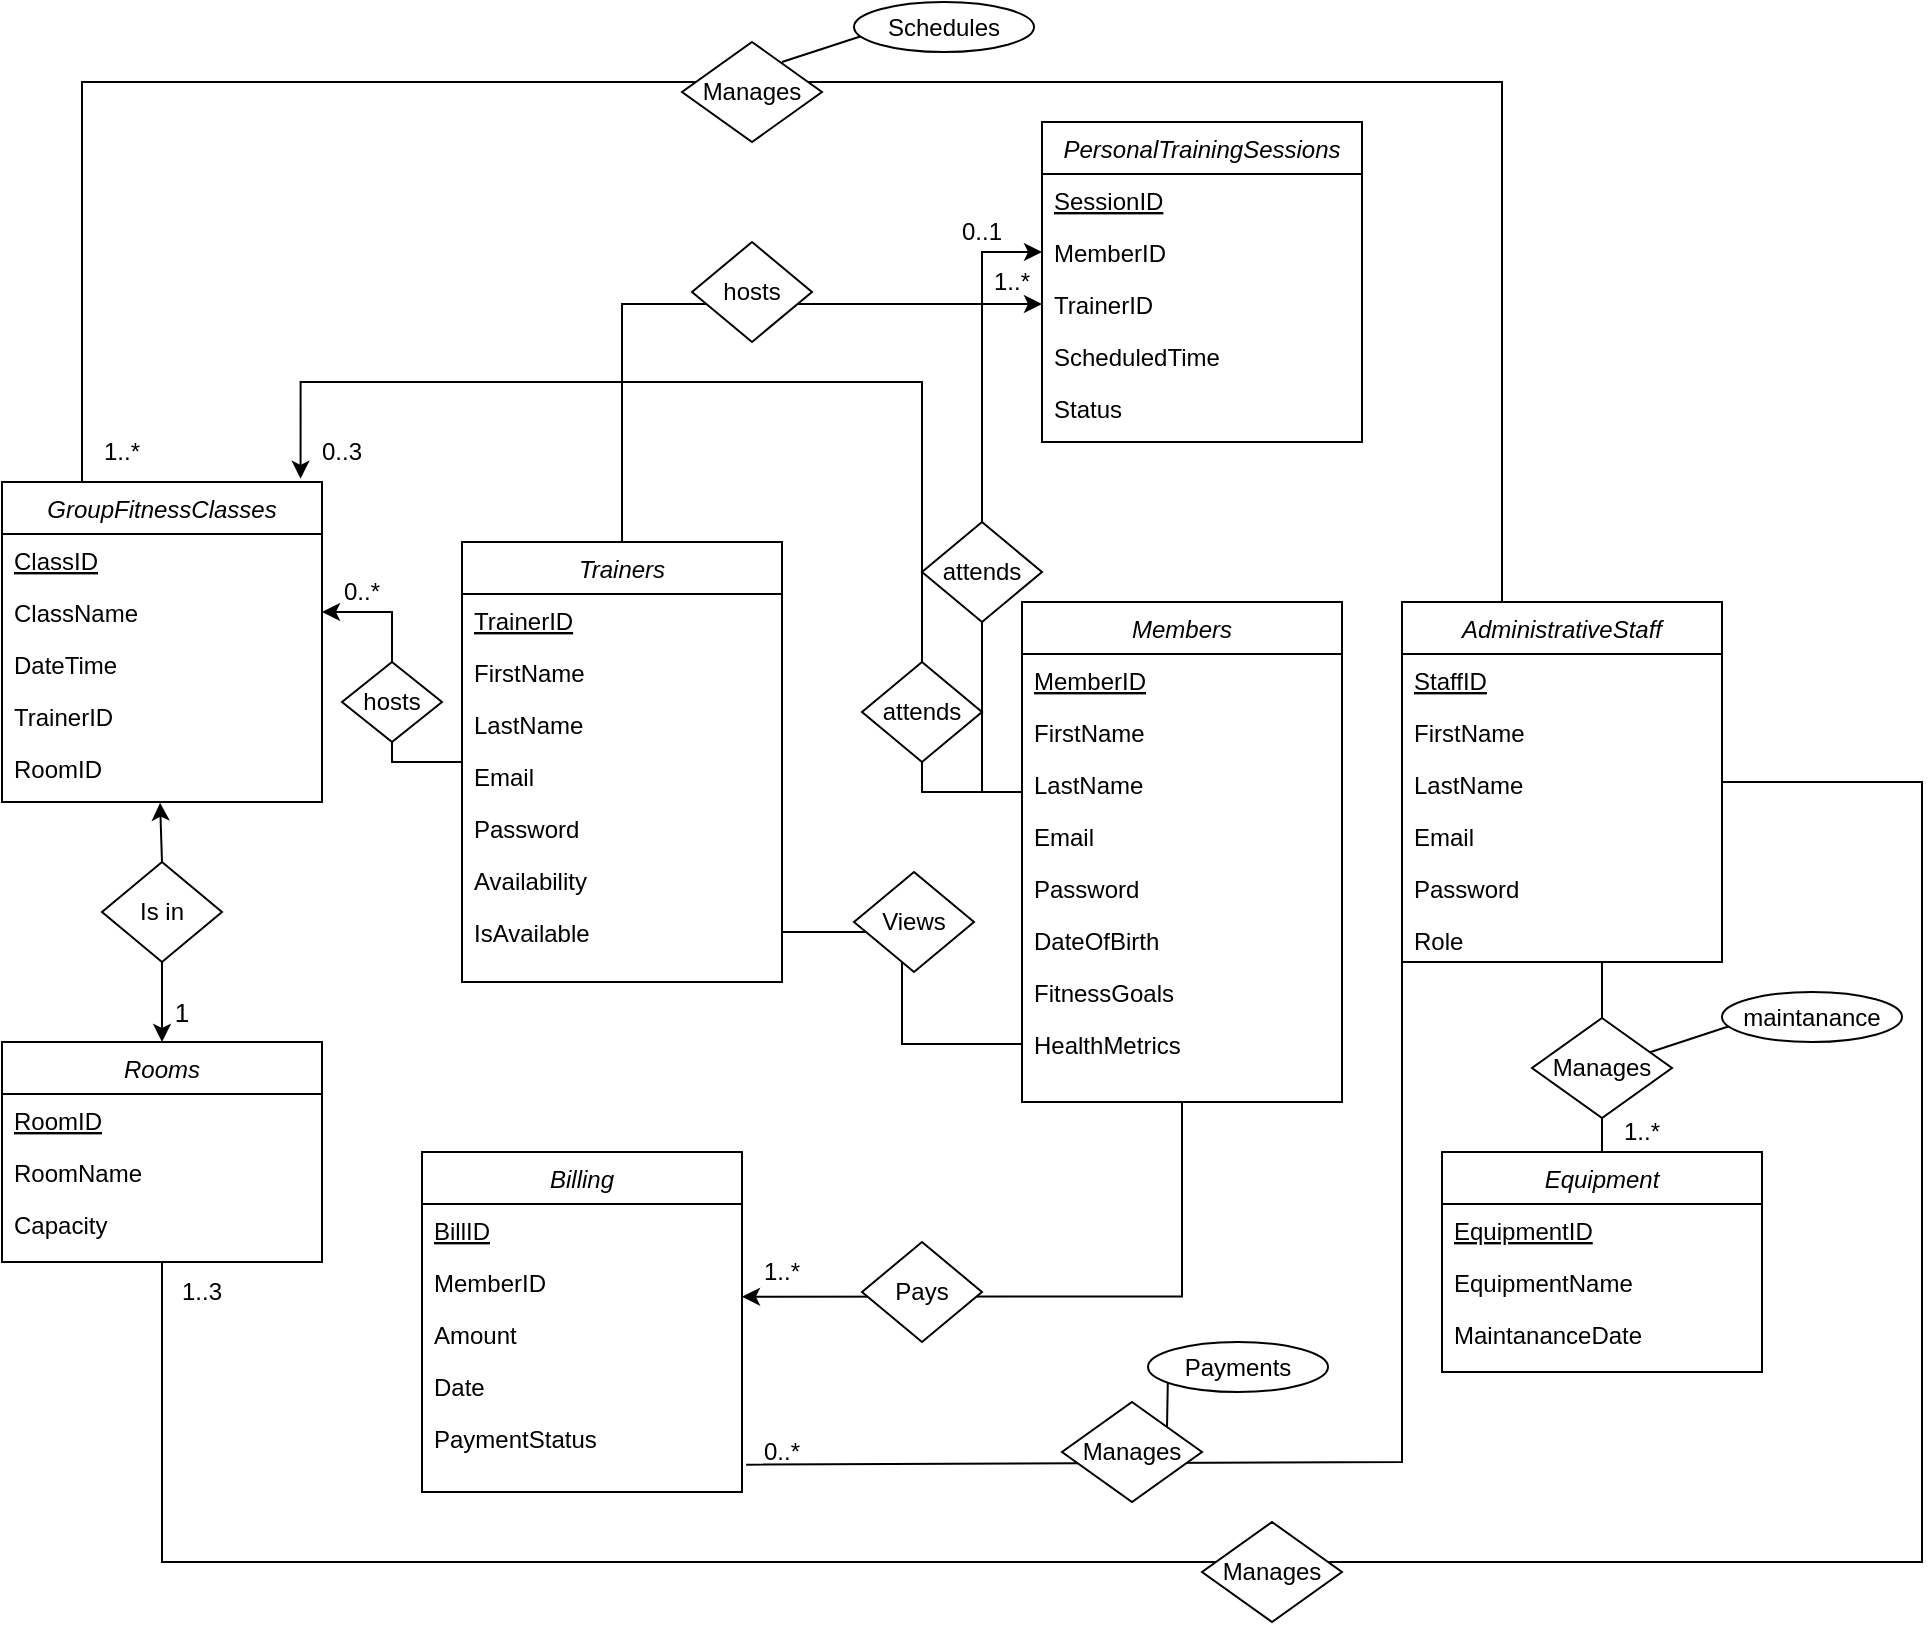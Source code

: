 <mxfile version="24.2.2" type="device">
  <diagram id="C5RBs43oDa-KdzZeNtuy" name="Page-1">
    <mxGraphModel dx="1494" dy="1016" grid="1" gridSize="10" guides="1" tooltips="1" connect="1" arrows="1" fold="1" page="1" pageScale="1" pageWidth="1654" pageHeight="1169" math="0" shadow="0">
      <root>
        <mxCell id="WIyWlLk6GJQsqaUBKTNV-0" />
        <mxCell id="WIyWlLk6GJQsqaUBKTNV-1" parent="WIyWlLk6GJQsqaUBKTNV-0" />
        <mxCell id="zkfFHV4jXpPFQw0GAbJ--0" value="Rooms" style="swimlane;fontStyle=2;align=center;verticalAlign=top;childLayout=stackLayout;horizontal=1;startSize=26;horizontalStack=0;resizeParent=1;resizeLast=0;collapsible=1;marginBottom=0;rounded=0;shadow=0;strokeWidth=1;" parent="WIyWlLk6GJQsqaUBKTNV-1" vertex="1">
          <mxGeometry x="340" y="620" width="160" height="110" as="geometry">
            <mxRectangle x="230" y="140" width="160" height="26" as="alternateBounds" />
          </mxGeometry>
        </mxCell>
        <mxCell id="zkfFHV4jXpPFQw0GAbJ--1" value="RoomID" style="text;align=left;verticalAlign=top;spacingLeft=4;spacingRight=4;overflow=hidden;rotatable=0;points=[[0,0.5],[1,0.5]];portConstraint=eastwest;fontStyle=4" parent="zkfFHV4jXpPFQw0GAbJ--0" vertex="1">
          <mxGeometry y="26" width="160" height="26" as="geometry" />
        </mxCell>
        <mxCell id="zkfFHV4jXpPFQw0GAbJ--2" value="RoomName" style="text;align=left;verticalAlign=top;spacingLeft=4;spacingRight=4;overflow=hidden;rotatable=0;points=[[0,0.5],[1,0.5]];portConstraint=eastwest;rounded=0;shadow=0;html=0;" parent="zkfFHV4jXpPFQw0GAbJ--0" vertex="1">
          <mxGeometry y="52" width="160" height="26" as="geometry" />
        </mxCell>
        <mxCell id="zkfFHV4jXpPFQw0GAbJ--3" value="Capacity" style="text;align=left;verticalAlign=top;spacingLeft=4;spacingRight=4;overflow=hidden;rotatable=0;points=[[0,0.5],[1,0.5]];portConstraint=eastwest;rounded=0;shadow=0;html=0;" parent="zkfFHV4jXpPFQw0GAbJ--0" vertex="1">
          <mxGeometry y="78" width="160" height="26" as="geometry" />
        </mxCell>
        <mxCell id="oK631P8TpG3E1e_rXetV-76" style="edgeStyle=orthogonalEdgeStyle;rounded=0;orthogonalLoop=1;jettySize=auto;html=1;entryX=0;entryY=0.5;entryDx=0;entryDy=0;" edge="1" parent="WIyWlLk6GJQsqaUBKTNV-1" source="oK631P8TpG3E1e_rXetV-6" target="oK631P8TpG3E1e_rXetV-24">
          <mxGeometry relative="1" as="geometry">
            <Array as="points">
              <mxPoint x="830" y="495" />
              <mxPoint x="830" y="225" />
            </Array>
          </mxGeometry>
        </mxCell>
        <mxCell id="oK631P8TpG3E1e_rXetV-81" style="edgeStyle=orthogonalEdgeStyle;rounded=0;orthogonalLoop=1;jettySize=auto;html=1;entryX=0.933;entryY=-0.01;entryDx=0;entryDy=0;entryPerimeter=0;" edge="1" parent="WIyWlLk6GJQsqaUBKTNV-1" source="oK631P8TpG3E1e_rXetV-6" target="oK631P8TpG3E1e_rXetV-30">
          <mxGeometry relative="1" as="geometry">
            <mxPoint x="710" y="245" as="targetPoint" />
            <Array as="points">
              <mxPoint x="800" y="495" />
              <mxPoint x="800" y="290" />
              <mxPoint x="489" y="290" />
            </Array>
          </mxGeometry>
        </mxCell>
        <mxCell id="oK631P8TpG3E1e_rXetV-6" value="Members" style="swimlane;fontStyle=2;align=center;verticalAlign=top;childLayout=stackLayout;horizontal=1;startSize=26;horizontalStack=0;resizeParent=1;resizeLast=0;collapsible=1;marginBottom=0;rounded=0;shadow=0;strokeWidth=1;" vertex="1" parent="WIyWlLk6GJQsqaUBKTNV-1">
          <mxGeometry x="850" y="400" width="160" height="250" as="geometry">
            <mxRectangle x="230" y="140" width="160" height="26" as="alternateBounds" />
          </mxGeometry>
        </mxCell>
        <mxCell id="oK631P8TpG3E1e_rXetV-7" value="MemberID" style="text;align=left;verticalAlign=top;spacingLeft=4;spacingRight=4;overflow=hidden;rotatable=0;points=[[0,0.5],[1,0.5]];portConstraint=eastwest;fontStyle=4" vertex="1" parent="oK631P8TpG3E1e_rXetV-6">
          <mxGeometry y="26" width="160" height="26" as="geometry" />
        </mxCell>
        <mxCell id="oK631P8TpG3E1e_rXetV-8" value="FirstName" style="text;align=left;verticalAlign=top;spacingLeft=4;spacingRight=4;overflow=hidden;rotatable=0;points=[[0,0.5],[1,0.5]];portConstraint=eastwest;rounded=0;shadow=0;html=0;" vertex="1" parent="oK631P8TpG3E1e_rXetV-6">
          <mxGeometry y="52" width="160" height="26" as="geometry" />
        </mxCell>
        <mxCell id="oK631P8TpG3E1e_rXetV-9" value="LastName" style="text;align=left;verticalAlign=top;spacingLeft=4;spacingRight=4;overflow=hidden;rotatable=0;points=[[0,0.5],[1,0.5]];portConstraint=eastwest;rounded=0;shadow=0;html=0;" vertex="1" parent="oK631P8TpG3E1e_rXetV-6">
          <mxGeometry y="78" width="160" height="26" as="geometry" />
        </mxCell>
        <mxCell id="oK631P8TpG3E1e_rXetV-38" value="Email" style="text;align=left;verticalAlign=top;spacingLeft=4;spacingRight=4;overflow=hidden;rotatable=0;points=[[0,0.5],[1,0.5]];portConstraint=eastwest;rounded=0;shadow=0;html=0;" vertex="1" parent="oK631P8TpG3E1e_rXetV-6">
          <mxGeometry y="104" width="160" height="26" as="geometry" />
        </mxCell>
        <mxCell id="oK631P8TpG3E1e_rXetV-39" value="Password" style="text;align=left;verticalAlign=top;spacingLeft=4;spacingRight=4;overflow=hidden;rotatable=0;points=[[0,0.5],[1,0.5]];portConstraint=eastwest;rounded=0;shadow=0;html=0;" vertex="1" parent="oK631P8TpG3E1e_rXetV-6">
          <mxGeometry y="130" width="160" height="26" as="geometry" />
        </mxCell>
        <mxCell id="oK631P8TpG3E1e_rXetV-40" value="DateOfBirth&#xa;" style="text;align=left;verticalAlign=top;spacingLeft=4;spacingRight=4;overflow=hidden;rotatable=0;points=[[0,0.5],[1,0.5]];portConstraint=eastwest;rounded=0;shadow=0;html=0;" vertex="1" parent="oK631P8TpG3E1e_rXetV-6">
          <mxGeometry y="156" width="160" height="26" as="geometry" />
        </mxCell>
        <mxCell id="oK631P8TpG3E1e_rXetV-41" value="FitnessGoals" style="text;align=left;verticalAlign=top;spacingLeft=4;spacingRight=4;overflow=hidden;rotatable=0;points=[[0,0.5],[1,0.5]];portConstraint=eastwest;rounded=0;shadow=0;html=0;" vertex="1" parent="oK631P8TpG3E1e_rXetV-6">
          <mxGeometry y="182" width="160" height="26" as="geometry" />
        </mxCell>
        <mxCell id="oK631P8TpG3E1e_rXetV-48" value="HealthMetrics" style="text;align=left;verticalAlign=top;spacingLeft=4;spacingRight=4;overflow=hidden;rotatable=0;points=[[0,0.5],[1,0.5]];portConstraint=eastwest;rounded=0;shadow=0;html=0;" vertex="1" parent="oK631P8TpG3E1e_rXetV-6">
          <mxGeometry y="208" width="160" height="26" as="geometry" />
        </mxCell>
        <mxCell id="oK631P8TpG3E1e_rXetV-90" style="edgeStyle=orthogonalEdgeStyle;rounded=0;orthogonalLoop=1;jettySize=auto;html=1;entryX=1;entryY=0.5;entryDx=0;entryDy=0;" edge="1" parent="WIyWlLk6GJQsqaUBKTNV-1" source="oK631P8TpG3E1e_rXetV-10" target="oK631P8TpG3E1e_rXetV-63">
          <mxGeometry relative="1" as="geometry" />
        </mxCell>
        <mxCell id="oK631P8TpG3E1e_rXetV-144" style="edgeStyle=orthogonalEdgeStyle;rounded=0;orthogonalLoop=1;jettySize=auto;html=1;entryX=0;entryY=0.5;entryDx=0;entryDy=0;" edge="1" parent="WIyWlLk6GJQsqaUBKTNV-1" source="oK631P8TpG3E1e_rXetV-10" target="oK631P8TpG3E1e_rXetV-25">
          <mxGeometry relative="1" as="geometry" />
        </mxCell>
        <mxCell id="oK631P8TpG3E1e_rXetV-10" value="Trainers" style="swimlane;fontStyle=2;align=center;verticalAlign=top;childLayout=stackLayout;horizontal=1;startSize=26;horizontalStack=0;resizeParent=1;resizeLast=0;collapsible=1;marginBottom=0;rounded=0;shadow=0;strokeWidth=1;" vertex="1" parent="WIyWlLk6GJQsqaUBKTNV-1">
          <mxGeometry x="570" y="370" width="160" height="220" as="geometry">
            <mxRectangle x="230" y="140" width="160" height="26" as="alternateBounds" />
          </mxGeometry>
        </mxCell>
        <mxCell id="oK631P8TpG3E1e_rXetV-11" value="TrainerID" style="text;align=left;verticalAlign=top;spacingLeft=4;spacingRight=4;overflow=hidden;rotatable=0;points=[[0,0.5],[1,0.5]];portConstraint=eastwest;fontStyle=4" vertex="1" parent="oK631P8TpG3E1e_rXetV-10">
          <mxGeometry y="26" width="160" height="26" as="geometry" />
        </mxCell>
        <mxCell id="oK631P8TpG3E1e_rXetV-12" value="FirstName" style="text;align=left;verticalAlign=top;spacingLeft=4;spacingRight=4;overflow=hidden;rotatable=0;points=[[0,0.5],[1,0.5]];portConstraint=eastwest;rounded=0;shadow=0;html=0;fontStyle=0" vertex="1" parent="oK631P8TpG3E1e_rXetV-10">
          <mxGeometry y="52" width="160" height="26" as="geometry" />
        </mxCell>
        <mxCell id="oK631P8TpG3E1e_rXetV-13" value="LastName" style="text;align=left;verticalAlign=top;spacingLeft=4;spacingRight=4;overflow=hidden;rotatable=0;points=[[0,0.5],[1,0.5]];portConstraint=eastwest;rounded=0;shadow=0;html=0;" vertex="1" parent="oK631P8TpG3E1e_rXetV-10">
          <mxGeometry y="78" width="160" height="26" as="geometry" />
        </mxCell>
        <mxCell id="oK631P8TpG3E1e_rXetV-49" value="Email" style="text;align=left;verticalAlign=top;spacingLeft=4;spacingRight=4;overflow=hidden;rotatable=0;points=[[0,0.5],[1,0.5]];portConstraint=eastwest;rounded=0;shadow=0;html=0;" vertex="1" parent="oK631P8TpG3E1e_rXetV-10">
          <mxGeometry y="104" width="160" height="26" as="geometry" />
        </mxCell>
        <mxCell id="oK631P8TpG3E1e_rXetV-50" value="Password" style="text;align=left;verticalAlign=top;spacingLeft=4;spacingRight=4;overflow=hidden;rotatable=0;points=[[0,0.5],[1,0.5]];portConstraint=eastwest;rounded=0;shadow=0;html=0;" vertex="1" parent="oK631P8TpG3E1e_rXetV-10">
          <mxGeometry y="130" width="160" height="26" as="geometry" />
        </mxCell>
        <mxCell id="oK631P8TpG3E1e_rXetV-51" value="Availability" style="text;align=left;verticalAlign=top;spacingLeft=4;spacingRight=4;overflow=hidden;rotatable=0;points=[[0,0.5],[1,0.5]];portConstraint=eastwest;rounded=0;shadow=0;html=0;" vertex="1" parent="oK631P8TpG3E1e_rXetV-10">
          <mxGeometry y="156" width="160" height="26" as="geometry" />
        </mxCell>
        <mxCell id="oK631P8TpG3E1e_rXetV-52" value="IsAvailable" style="text;align=left;verticalAlign=top;spacingLeft=4;spacingRight=4;overflow=hidden;rotatable=0;points=[[0,0.5],[1,0.5]];portConstraint=eastwest;rounded=0;shadow=0;html=0;" vertex="1" parent="oK631P8TpG3E1e_rXetV-10">
          <mxGeometry y="182" width="160" height="26" as="geometry" />
        </mxCell>
        <mxCell id="oK631P8TpG3E1e_rXetV-14" value="Equipment" style="swimlane;fontStyle=2;align=center;verticalAlign=top;childLayout=stackLayout;horizontal=1;startSize=26;horizontalStack=0;resizeParent=1;resizeLast=0;collapsible=1;marginBottom=0;rounded=0;shadow=0;strokeWidth=1;" vertex="1" parent="WIyWlLk6GJQsqaUBKTNV-1">
          <mxGeometry x="1060" y="675" width="160" height="110" as="geometry">
            <mxRectangle x="230" y="140" width="160" height="26" as="alternateBounds" />
          </mxGeometry>
        </mxCell>
        <mxCell id="oK631P8TpG3E1e_rXetV-15" value="EquipmentID" style="text;align=left;verticalAlign=top;spacingLeft=4;spacingRight=4;overflow=hidden;rotatable=0;points=[[0,0.5],[1,0.5]];portConstraint=eastwest;fontStyle=4" vertex="1" parent="oK631P8TpG3E1e_rXetV-14">
          <mxGeometry y="26" width="160" height="26" as="geometry" />
        </mxCell>
        <mxCell id="oK631P8TpG3E1e_rXetV-16" value="EquipmentName" style="text;align=left;verticalAlign=top;spacingLeft=4;spacingRight=4;overflow=hidden;rotatable=0;points=[[0,0.5],[1,0.5]];portConstraint=eastwest;rounded=0;shadow=0;html=0;" vertex="1" parent="oK631P8TpG3E1e_rXetV-14">
          <mxGeometry y="52" width="160" height="26" as="geometry" />
        </mxCell>
        <mxCell id="oK631P8TpG3E1e_rXetV-17" value="MaintananceDate" style="text;align=left;verticalAlign=top;spacingLeft=4;spacingRight=4;overflow=hidden;rotatable=0;points=[[0,0.5],[1,0.5]];portConstraint=eastwest;rounded=0;shadow=0;html=0;" vertex="1" parent="oK631P8TpG3E1e_rXetV-14">
          <mxGeometry y="78" width="160" height="26" as="geometry" />
        </mxCell>
        <mxCell id="oK631P8TpG3E1e_rXetV-118" style="edgeStyle=orthogonalEdgeStyle;rounded=0;orthogonalLoop=1;jettySize=auto;html=1;entryX=0.5;entryY=1;entryDx=0;entryDy=0;strokeColor=default;curved=0;strokeWidth=1;endArrow=none;endFill=0;" edge="1" parent="WIyWlLk6GJQsqaUBKTNV-1" source="oK631P8TpG3E1e_rXetV-18" target="zkfFHV4jXpPFQw0GAbJ--0">
          <mxGeometry relative="1" as="geometry">
            <Array as="points">
              <mxPoint x="1300" y="490" />
              <mxPoint x="1300" y="880" />
              <mxPoint x="420" y="880" />
            </Array>
          </mxGeometry>
        </mxCell>
        <mxCell id="oK631P8TpG3E1e_rXetV-121" style="edgeStyle=orthogonalEdgeStyle;rounded=0;orthogonalLoop=1;jettySize=auto;html=1;entryX=0.25;entryY=0;entryDx=0;entryDy=0;endArrow=none;endFill=0;" edge="1" parent="WIyWlLk6GJQsqaUBKTNV-1" source="oK631P8TpG3E1e_rXetV-18" target="oK631P8TpG3E1e_rXetV-30">
          <mxGeometry relative="1" as="geometry">
            <Array as="points">
              <mxPoint x="1090" y="140" />
              <mxPoint x="380" y="140" />
            </Array>
          </mxGeometry>
        </mxCell>
        <mxCell id="oK631P8TpG3E1e_rXetV-18" value="AdministrativeStaff" style="swimlane;fontStyle=2;align=center;verticalAlign=top;childLayout=stackLayout;horizontal=1;startSize=26;horizontalStack=0;resizeParent=1;resizeLast=0;collapsible=1;marginBottom=0;rounded=0;shadow=0;strokeWidth=1;" vertex="1" parent="WIyWlLk6GJQsqaUBKTNV-1">
          <mxGeometry x="1040" y="400" width="160" height="180" as="geometry">
            <mxRectangle x="230" y="140" width="160" height="26" as="alternateBounds" />
          </mxGeometry>
        </mxCell>
        <mxCell id="oK631P8TpG3E1e_rXetV-19" value="StaffID" style="text;align=left;verticalAlign=top;spacingLeft=4;spacingRight=4;overflow=hidden;rotatable=0;points=[[0,0.5],[1,0.5]];portConstraint=eastwest;fontStyle=4" vertex="1" parent="oK631P8TpG3E1e_rXetV-18">
          <mxGeometry y="26" width="160" height="26" as="geometry" />
        </mxCell>
        <mxCell id="oK631P8TpG3E1e_rXetV-53" value="FirstName" style="text;align=left;verticalAlign=top;spacingLeft=4;spacingRight=4;overflow=hidden;rotatable=0;points=[[0,0.5],[1,0.5]];portConstraint=eastwest;rounded=0;shadow=0;html=0;" vertex="1" parent="oK631P8TpG3E1e_rXetV-18">
          <mxGeometry y="52" width="160" height="26" as="geometry" />
        </mxCell>
        <mxCell id="oK631P8TpG3E1e_rXetV-54" value="LastName" style="text;align=left;verticalAlign=top;spacingLeft=4;spacingRight=4;overflow=hidden;rotatable=0;points=[[0,0.5],[1,0.5]];portConstraint=eastwest;rounded=0;shadow=0;html=0;" vertex="1" parent="oK631P8TpG3E1e_rXetV-18">
          <mxGeometry y="78" width="160" height="26" as="geometry" />
        </mxCell>
        <mxCell id="oK631P8TpG3E1e_rXetV-55" value="Email" style="text;align=left;verticalAlign=top;spacingLeft=4;spacingRight=4;overflow=hidden;rotatable=0;points=[[0,0.5],[1,0.5]];portConstraint=eastwest;rounded=0;shadow=0;html=0;" vertex="1" parent="oK631P8TpG3E1e_rXetV-18">
          <mxGeometry y="104" width="160" height="26" as="geometry" />
        </mxCell>
        <mxCell id="oK631P8TpG3E1e_rXetV-56" value="Password" style="text;align=left;verticalAlign=top;spacingLeft=4;spacingRight=4;overflow=hidden;rotatable=0;points=[[0,0.5],[1,0.5]];portConstraint=eastwest;rounded=0;shadow=0;html=0;" vertex="1" parent="oK631P8TpG3E1e_rXetV-18">
          <mxGeometry y="130" width="160" height="26" as="geometry" />
        </mxCell>
        <mxCell id="oK631P8TpG3E1e_rXetV-57" value="Role" style="text;align=left;verticalAlign=top;spacingLeft=4;spacingRight=4;overflow=hidden;rotatable=0;points=[[0,0.5],[1,0.5]];portConstraint=eastwest;rounded=0;shadow=0;html=0;" vertex="1" parent="oK631P8TpG3E1e_rXetV-18">
          <mxGeometry y="156" width="160" height="24" as="geometry" />
        </mxCell>
        <mxCell id="oK631P8TpG3E1e_rXetV-22" value="PersonalTrainingSessions" style="swimlane;fontStyle=2;align=center;verticalAlign=top;childLayout=stackLayout;horizontal=1;startSize=26;horizontalStack=0;resizeParent=1;resizeLast=0;collapsible=1;marginBottom=0;rounded=0;shadow=0;strokeWidth=1;" vertex="1" parent="WIyWlLk6GJQsqaUBKTNV-1">
          <mxGeometry x="860" y="160" width="160" height="160" as="geometry">
            <mxRectangle x="230" y="140" width="160" height="26" as="alternateBounds" />
          </mxGeometry>
        </mxCell>
        <mxCell id="oK631P8TpG3E1e_rXetV-23" value="SessionID" style="text;align=left;verticalAlign=top;spacingLeft=4;spacingRight=4;overflow=hidden;rotatable=0;points=[[0,0.5],[1,0.5]];portConstraint=eastwest;fontStyle=4" vertex="1" parent="oK631P8TpG3E1e_rXetV-22">
          <mxGeometry y="26" width="160" height="26" as="geometry" />
        </mxCell>
        <mxCell id="oK631P8TpG3E1e_rXetV-24" value="MemberID" style="text;align=left;verticalAlign=top;spacingLeft=4;spacingRight=4;overflow=hidden;rotatable=0;points=[[0,0.5],[1,0.5]];portConstraint=eastwest;rounded=0;shadow=0;html=0;" vertex="1" parent="oK631P8TpG3E1e_rXetV-22">
          <mxGeometry y="52" width="160" height="26" as="geometry" />
        </mxCell>
        <mxCell id="oK631P8TpG3E1e_rXetV-25" value="TrainerID" style="text;align=left;verticalAlign=top;spacingLeft=4;spacingRight=4;overflow=hidden;rotatable=0;points=[[0,0.5],[1,0.5]];portConstraint=eastwest;rounded=0;shadow=0;html=0;" vertex="1" parent="oK631P8TpG3E1e_rXetV-22">
          <mxGeometry y="78" width="160" height="26" as="geometry" />
        </mxCell>
        <mxCell id="oK631P8TpG3E1e_rXetV-58" value="ScheduledTime" style="text;align=left;verticalAlign=top;spacingLeft=4;spacingRight=4;overflow=hidden;rotatable=0;points=[[0,0.5],[1,0.5]];portConstraint=eastwest;rounded=0;shadow=0;html=0;" vertex="1" parent="oK631P8TpG3E1e_rXetV-22">
          <mxGeometry y="104" width="160" height="26" as="geometry" />
        </mxCell>
        <mxCell id="oK631P8TpG3E1e_rXetV-61" value="Status" style="text;align=left;verticalAlign=top;spacingLeft=4;spacingRight=4;overflow=hidden;rotatable=0;points=[[0,0.5],[1,0.5]];portConstraint=eastwest;rounded=0;shadow=0;html=0;" vertex="1" parent="oK631P8TpG3E1e_rXetV-22">
          <mxGeometry y="130" width="160" height="26" as="geometry" />
        </mxCell>
        <mxCell id="oK631P8TpG3E1e_rXetV-83" style="edgeStyle=orthogonalEdgeStyle;rounded=0;orthogonalLoop=1;jettySize=auto;html=1;" edge="1" parent="WIyWlLk6GJQsqaUBKTNV-1" source="oK631P8TpG3E1e_rXetV-91" target="zkfFHV4jXpPFQw0GAbJ--0">
          <mxGeometry relative="1" as="geometry" />
        </mxCell>
        <mxCell id="oK631P8TpG3E1e_rXetV-30" value="GroupFitnessClasses" style="swimlane;fontStyle=2;align=center;verticalAlign=top;childLayout=stackLayout;horizontal=1;startSize=26;horizontalStack=0;resizeParent=1;resizeLast=0;collapsible=1;marginBottom=0;rounded=0;shadow=0;strokeWidth=1;" vertex="1" parent="WIyWlLk6GJQsqaUBKTNV-1">
          <mxGeometry x="340" y="340" width="160" height="160" as="geometry">
            <mxRectangle x="230" y="140" width="160" height="26" as="alternateBounds" />
          </mxGeometry>
        </mxCell>
        <mxCell id="oK631P8TpG3E1e_rXetV-62" value="ClassID" style="text;align=left;verticalAlign=top;spacingLeft=4;spacingRight=4;overflow=hidden;rotatable=0;points=[[0,0.5],[1,0.5]];portConstraint=eastwest;fontStyle=4" vertex="1" parent="oK631P8TpG3E1e_rXetV-30">
          <mxGeometry y="26" width="160" height="26" as="geometry" />
        </mxCell>
        <mxCell id="oK631P8TpG3E1e_rXetV-63" value="ClassName" style="text;align=left;verticalAlign=top;spacingLeft=4;spacingRight=4;overflow=hidden;rotatable=0;points=[[0,0.5],[1,0.5]];portConstraint=eastwest;rounded=0;shadow=0;html=0;" vertex="1" parent="oK631P8TpG3E1e_rXetV-30">
          <mxGeometry y="52" width="160" height="26" as="geometry" />
        </mxCell>
        <mxCell id="oK631P8TpG3E1e_rXetV-64" value="DateTime" style="text;align=left;verticalAlign=top;spacingLeft=4;spacingRight=4;overflow=hidden;rotatable=0;points=[[0,0.5],[1,0.5]];portConstraint=eastwest;rounded=0;shadow=0;html=0;" vertex="1" parent="oK631P8TpG3E1e_rXetV-30">
          <mxGeometry y="78" width="160" height="26" as="geometry" />
        </mxCell>
        <mxCell id="oK631P8TpG3E1e_rXetV-66" value="TrainerID" style="text;align=left;verticalAlign=top;spacingLeft=4;spacingRight=4;overflow=hidden;rotatable=0;points=[[0,0.5],[1,0.5]];portConstraint=eastwest;rounded=0;shadow=0;html=0;" vertex="1" parent="oK631P8TpG3E1e_rXetV-30">
          <mxGeometry y="104" width="160" height="26" as="geometry" />
        </mxCell>
        <mxCell id="oK631P8TpG3E1e_rXetV-65" value="RoomID" style="text;align=left;verticalAlign=top;spacingLeft=4;spacingRight=4;overflow=hidden;rotatable=0;points=[[0,0.5],[1,0.5]];portConstraint=eastwest;rounded=0;shadow=0;html=0;" vertex="1" parent="oK631P8TpG3E1e_rXetV-30">
          <mxGeometry y="130" width="160" height="26" as="geometry" />
        </mxCell>
        <mxCell id="oK631P8TpG3E1e_rXetV-67" value="Billing" style="swimlane;fontStyle=2;align=center;verticalAlign=top;childLayout=stackLayout;horizontal=1;startSize=26;horizontalStack=0;resizeParent=1;resizeLast=0;collapsible=1;marginBottom=0;rounded=0;shadow=0;strokeWidth=1;" vertex="1" parent="WIyWlLk6GJQsqaUBKTNV-1">
          <mxGeometry x="550" y="675" width="160" height="170" as="geometry">
            <mxRectangle x="230" y="140" width="160" height="26" as="alternateBounds" />
          </mxGeometry>
        </mxCell>
        <mxCell id="oK631P8TpG3E1e_rXetV-68" value="BillID" style="text;align=left;verticalAlign=top;spacingLeft=4;spacingRight=4;overflow=hidden;rotatable=0;points=[[0,0.5],[1,0.5]];portConstraint=eastwest;fontStyle=4" vertex="1" parent="oK631P8TpG3E1e_rXetV-67">
          <mxGeometry y="26" width="160" height="26" as="geometry" />
        </mxCell>
        <mxCell id="oK631P8TpG3E1e_rXetV-69" value="MemberID" style="text;align=left;verticalAlign=top;spacingLeft=4;spacingRight=4;overflow=hidden;rotatable=0;points=[[0,0.5],[1,0.5]];portConstraint=eastwest;rounded=0;shadow=0;html=0;" vertex="1" parent="oK631P8TpG3E1e_rXetV-67">
          <mxGeometry y="52" width="160" height="26" as="geometry" />
        </mxCell>
        <mxCell id="oK631P8TpG3E1e_rXetV-70" value="Amount" style="text;align=left;verticalAlign=top;spacingLeft=4;spacingRight=4;overflow=hidden;rotatable=0;points=[[0,0.5],[1,0.5]];portConstraint=eastwest;rounded=0;shadow=0;html=0;" vertex="1" parent="oK631P8TpG3E1e_rXetV-67">
          <mxGeometry y="78" width="160" height="26" as="geometry" />
        </mxCell>
        <mxCell id="oK631P8TpG3E1e_rXetV-71" value="Date" style="text;align=left;verticalAlign=top;spacingLeft=4;spacingRight=4;overflow=hidden;rotatable=0;points=[[0,0.5],[1,0.5]];portConstraint=eastwest;rounded=0;shadow=0;html=0;" vertex="1" parent="oK631P8TpG3E1e_rXetV-67">
          <mxGeometry y="104" width="160" height="26" as="geometry" />
        </mxCell>
        <mxCell id="oK631P8TpG3E1e_rXetV-72" value="PaymentStatus" style="text;align=left;verticalAlign=top;spacingLeft=4;spacingRight=4;overflow=hidden;rotatable=0;points=[[0,0.5],[1,0.5]];portConstraint=eastwest;rounded=0;shadow=0;html=0;" vertex="1" parent="oK631P8TpG3E1e_rXetV-67">
          <mxGeometry y="130" width="160" height="26" as="geometry" />
        </mxCell>
        <mxCell id="oK631P8TpG3E1e_rXetV-77" value="0..1" style="text;html=1;align=center;verticalAlign=middle;whiteSpace=wrap;rounded=0;" vertex="1" parent="WIyWlLk6GJQsqaUBKTNV-1">
          <mxGeometry x="800" y="200" width="60" height="30" as="geometry" />
        </mxCell>
        <mxCell id="oK631P8TpG3E1e_rXetV-79" value="1..*" style="text;html=1;align=center;verticalAlign=middle;whiteSpace=wrap;rounded=0;" vertex="1" parent="WIyWlLk6GJQsqaUBKTNV-1">
          <mxGeometry x="700" y="720" width="60" height="30" as="geometry" />
        </mxCell>
        <mxCell id="oK631P8TpG3E1e_rXetV-82" value="0..3" style="text;html=1;align=center;verticalAlign=middle;whiteSpace=wrap;rounded=0;" vertex="1" parent="WIyWlLk6GJQsqaUBKTNV-1">
          <mxGeometry x="480" y="310" width="60" height="30" as="geometry" />
        </mxCell>
        <mxCell id="oK631P8TpG3E1e_rXetV-84" value="1" style="text;html=1;align=center;verticalAlign=middle;whiteSpace=wrap;rounded=0;fontSize=13;" vertex="1" parent="WIyWlLk6GJQsqaUBKTNV-1">
          <mxGeometry x="400" y="590" width="60" height="30" as="geometry" />
        </mxCell>
        <mxCell id="oK631P8TpG3E1e_rXetV-88" value="1..*" style="text;html=1;align=center;verticalAlign=middle;whiteSpace=wrap;rounded=0;" vertex="1" parent="WIyWlLk6GJQsqaUBKTNV-1">
          <mxGeometry x="830" y="235" width="30" height="10" as="geometry" />
        </mxCell>
        <mxCell id="oK631P8TpG3E1e_rXetV-91" value="Is in" style="rhombus;whiteSpace=wrap;html=1;" vertex="1" parent="WIyWlLk6GJQsqaUBKTNV-1">
          <mxGeometry x="390" y="530" width="60" height="50" as="geometry" />
        </mxCell>
        <mxCell id="oK631P8TpG3E1e_rXetV-93" value="hosts" style="rhombus;whiteSpace=wrap;html=1;" vertex="1" parent="WIyWlLk6GJQsqaUBKTNV-1">
          <mxGeometry x="510" y="430" width="50" height="40" as="geometry" />
        </mxCell>
        <mxCell id="oK631P8TpG3E1e_rXetV-94" value="0..*" style="text;html=1;align=center;verticalAlign=middle;whiteSpace=wrap;rounded=0;" vertex="1" parent="WIyWlLk6GJQsqaUBKTNV-1">
          <mxGeometry x="490" y="380" width="60" height="30" as="geometry" />
        </mxCell>
        <mxCell id="oK631P8TpG3E1e_rXetV-95" value="hosts" style="rhombus;whiteSpace=wrap;html=1;" vertex="1" parent="WIyWlLk6GJQsqaUBKTNV-1">
          <mxGeometry x="685" y="220" width="60" height="50" as="geometry" />
        </mxCell>
        <mxCell id="oK631P8TpG3E1e_rXetV-98" value="attends" style="rhombus;whiteSpace=wrap;html=1;" vertex="1" parent="WIyWlLk6GJQsqaUBKTNV-1">
          <mxGeometry x="800" y="360" width="60" height="50" as="geometry" />
        </mxCell>
        <mxCell id="oK631P8TpG3E1e_rXetV-99" value="attends" style="rhombus;whiteSpace=wrap;html=1;" vertex="1" parent="WIyWlLk6GJQsqaUBKTNV-1">
          <mxGeometry x="770" y="430" width="60" height="50" as="geometry" />
        </mxCell>
        <mxCell id="oK631P8TpG3E1e_rXetV-100" value="" style="endArrow=none;html=1;rounded=0;entryX=0.625;entryY=1.014;entryDx=0;entryDy=0;exitX=0.5;exitY=0;exitDx=0;exitDy=0;entryPerimeter=0;" edge="1" parent="WIyWlLk6GJQsqaUBKTNV-1" source="oK631P8TpG3E1e_rXetV-101" target="oK631P8TpG3E1e_rXetV-57">
          <mxGeometry width="50" height="50" relative="1" as="geometry">
            <mxPoint x="1090" y="660" as="sourcePoint" />
            <mxPoint x="1140" y="610" as="targetPoint" />
          </mxGeometry>
        </mxCell>
        <mxCell id="oK631P8TpG3E1e_rXetV-102" value="" style="endArrow=none;html=1;rounded=0;entryX=0.5;entryY=1;entryDx=0;entryDy=0;exitX=0.5;exitY=0;exitDx=0;exitDy=0;" edge="1" parent="WIyWlLk6GJQsqaUBKTNV-1" source="oK631P8TpG3E1e_rXetV-14" target="oK631P8TpG3E1e_rXetV-101">
          <mxGeometry width="50" height="50" relative="1" as="geometry">
            <mxPoint x="1140" y="675" as="sourcePoint" />
            <mxPoint x="1140" y="582" as="targetPoint" />
          </mxGeometry>
        </mxCell>
        <mxCell id="oK631P8TpG3E1e_rXetV-103" style="edgeStyle=orthogonalEdgeStyle;rounded=0;orthogonalLoop=1;jettySize=auto;html=1;entryX=1;entryY=0.782;entryDx=0;entryDy=0;entryPerimeter=0;" edge="1" parent="WIyWlLk6GJQsqaUBKTNV-1" source="oK631P8TpG3E1e_rXetV-6" target="oK631P8TpG3E1e_rXetV-69">
          <mxGeometry relative="1" as="geometry" />
        </mxCell>
        <mxCell id="oK631P8TpG3E1e_rXetV-101" value="Manages" style="rhombus;whiteSpace=wrap;html=1;" vertex="1" parent="WIyWlLk6GJQsqaUBKTNV-1">
          <mxGeometry x="1105" y="608" width="70" height="50" as="geometry" />
        </mxCell>
        <mxCell id="oK631P8TpG3E1e_rXetV-105" value="Pays" style="rhombus;whiteSpace=wrap;html=1;" vertex="1" parent="WIyWlLk6GJQsqaUBKTNV-1">
          <mxGeometry x="770" y="720" width="60" height="50" as="geometry" />
        </mxCell>
        <mxCell id="oK631P8TpG3E1e_rXetV-111" value="0..*" style="text;html=1;align=center;verticalAlign=middle;whiteSpace=wrap;rounded=0;" vertex="1" parent="WIyWlLk6GJQsqaUBKTNV-1">
          <mxGeometry x="700" y="810" width="60" height="30" as="geometry" />
        </mxCell>
        <mxCell id="oK631P8TpG3E1e_rXetV-112" value="" style="endArrow=none;html=1;rounded=0;entryX=0;entryY=0.5;entryDx=0;entryDy=0;exitX=1.013;exitY=1.013;exitDx=0;exitDy=0;exitPerimeter=0;" edge="1" parent="WIyWlLk6GJQsqaUBKTNV-1" source="oK631P8TpG3E1e_rXetV-72" target="oK631P8TpG3E1e_rXetV-57">
          <mxGeometry width="50" height="50" relative="1" as="geometry">
            <mxPoint x="920" y="540" as="sourcePoint" />
            <mxPoint x="970" y="490" as="targetPoint" />
            <Array as="points">
              <mxPoint x="1040" y="830" />
            </Array>
          </mxGeometry>
        </mxCell>
        <mxCell id="oK631P8TpG3E1e_rXetV-113" value="Manages" style="rhombus;whiteSpace=wrap;html=1;" vertex="1" parent="WIyWlLk6GJQsqaUBKTNV-1">
          <mxGeometry x="870" y="800" width="70" height="50" as="geometry" />
        </mxCell>
        <mxCell id="oK631P8TpG3E1e_rXetV-114" value="1..*" style="text;html=1;align=center;verticalAlign=middle;whiteSpace=wrap;rounded=0;" vertex="1" parent="WIyWlLk6GJQsqaUBKTNV-1">
          <mxGeometry x="1130" y="650" width="60" height="30" as="geometry" />
        </mxCell>
        <mxCell id="oK631P8TpG3E1e_rXetV-115" value="" style="endArrow=classic;html=1;rounded=0;exitX=0.5;exitY=0;exitDx=0;exitDy=0;entryX=0.494;entryY=1.167;entryDx=0;entryDy=0;entryPerimeter=0;" edge="1" parent="WIyWlLk6GJQsqaUBKTNV-1" source="oK631P8TpG3E1e_rXetV-91" target="oK631P8TpG3E1e_rXetV-65">
          <mxGeometry width="50" height="50" relative="1" as="geometry">
            <mxPoint x="470" y="564" as="sourcePoint" />
            <mxPoint x="520" y="514" as="targetPoint" />
          </mxGeometry>
        </mxCell>
        <mxCell id="oK631P8TpG3E1e_rXetV-119" value="Manages" style="rhombus;whiteSpace=wrap;html=1;" vertex="1" parent="WIyWlLk6GJQsqaUBKTNV-1">
          <mxGeometry x="940" y="860" width="70" height="50" as="geometry" />
        </mxCell>
        <mxCell id="oK631P8TpG3E1e_rXetV-123" value="Manages" style="rhombus;whiteSpace=wrap;html=1;" vertex="1" parent="WIyWlLk6GJQsqaUBKTNV-1">
          <mxGeometry x="680" y="120" width="70" height="50" as="geometry" />
        </mxCell>
        <mxCell id="oK631P8TpG3E1e_rXetV-124" value="1..*" style="text;html=1;align=center;verticalAlign=middle;whiteSpace=wrap;rounded=0;" vertex="1" parent="WIyWlLk6GJQsqaUBKTNV-1">
          <mxGeometry x="370" y="310" width="60" height="30" as="geometry" />
        </mxCell>
        <mxCell id="oK631P8TpG3E1e_rXetV-125" value="1..3" style="text;html=1;align=center;verticalAlign=middle;whiteSpace=wrap;rounded=0;" vertex="1" parent="WIyWlLk6GJQsqaUBKTNV-1">
          <mxGeometry x="410" y="730" width="60" height="30" as="geometry" />
        </mxCell>
        <mxCell id="oK631P8TpG3E1e_rXetV-129" value="" style="endArrow=none;html=1;rounded=0;" edge="1" parent="WIyWlLk6GJQsqaUBKTNV-1" source="oK631P8TpG3E1e_rXetV-101">
          <mxGeometry width="50" height="50" relative="1" as="geometry">
            <mxPoint x="1175" y="635" as="sourcePoint" />
            <mxPoint x="1210" y="610" as="targetPoint" />
          </mxGeometry>
        </mxCell>
        <mxCell id="oK631P8TpG3E1e_rXetV-130" value="maintanance" style="ellipse;whiteSpace=wrap;html=1;" vertex="1" parent="WIyWlLk6GJQsqaUBKTNV-1">
          <mxGeometry x="1200" y="595" width="90" height="25" as="geometry" />
        </mxCell>
        <mxCell id="oK631P8TpG3E1e_rXetV-131" value="" style="endArrow=none;html=1;rounded=0;" edge="1" parent="WIyWlLk6GJQsqaUBKTNV-1">
          <mxGeometry width="50" height="50" relative="1" as="geometry">
            <mxPoint x="730" y="130" as="sourcePoint" />
            <mxPoint x="776" y="115" as="targetPoint" />
          </mxGeometry>
        </mxCell>
        <mxCell id="oK631P8TpG3E1e_rXetV-132" value="Schedules" style="ellipse;whiteSpace=wrap;html=1;" vertex="1" parent="WIyWlLk6GJQsqaUBKTNV-1">
          <mxGeometry x="766" y="100" width="90" height="25" as="geometry" />
        </mxCell>
        <mxCell id="oK631P8TpG3E1e_rXetV-133" value="" style="endArrow=none;html=1;rounded=0;exitX=1;exitY=0;exitDx=0;exitDy=0;" edge="1" parent="WIyWlLk6GJQsqaUBKTNV-1" source="oK631P8TpG3E1e_rXetV-113">
          <mxGeometry width="50" height="50" relative="1" as="geometry">
            <mxPoint x="877" y="800" as="sourcePoint" />
            <mxPoint x="923" y="785" as="targetPoint" />
          </mxGeometry>
        </mxCell>
        <mxCell id="oK631P8TpG3E1e_rXetV-134" value="Payments" style="ellipse;whiteSpace=wrap;html=1;" vertex="1" parent="WIyWlLk6GJQsqaUBKTNV-1">
          <mxGeometry x="913" y="770" width="90" height="25" as="geometry" />
        </mxCell>
        <mxCell id="oK631P8TpG3E1e_rXetV-140" style="edgeStyle=orthogonalEdgeStyle;rounded=0;orthogonalLoop=1;jettySize=auto;html=1;entryX=0;entryY=0.5;entryDx=0;entryDy=0;endArrow=none;endFill=0;" edge="1" parent="WIyWlLk6GJQsqaUBKTNV-1" source="oK631P8TpG3E1e_rXetV-52" target="oK631P8TpG3E1e_rXetV-48">
          <mxGeometry relative="1" as="geometry" />
        </mxCell>
        <mxCell id="oK631P8TpG3E1e_rXetV-141" value="Views" style="rhombus;whiteSpace=wrap;html=1;" vertex="1" parent="WIyWlLk6GJQsqaUBKTNV-1">
          <mxGeometry x="766" y="535" width="60" height="50" as="geometry" />
        </mxCell>
      </root>
    </mxGraphModel>
  </diagram>
</mxfile>
